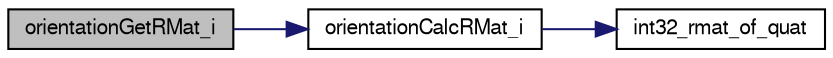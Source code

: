 digraph "orientationGetRMat_i"
{
  edge [fontname="FreeSans",fontsize="10",labelfontname="FreeSans",labelfontsize="10"];
  node [fontname="FreeSans",fontsize="10",shape=record];
  rankdir="LR";
  Node1 [label="orientationGetRMat_i",height=0.2,width=0.4,color="black", fillcolor="grey75", style="filled", fontcolor="black"];
  Node1 -> Node2 [color="midnightblue",fontsize="10",style="solid",fontname="FreeSans"];
  Node2 [label="orientationCalcRMat_i",height=0.2,width=0.4,color="black", fillcolor="white", style="filled",URL="$group__math__orientation__representation.html#ga8d3a2d675e2693d1780d587cd392d96a"];
  Node2 -> Node3 [color="midnightblue",fontsize="10",style="solid",fontname="FreeSans"];
  Node3 [label="int32_rmat_of_quat",height=0.2,width=0.4,color="black", fillcolor="white", style="filled",URL="$group__math__algebra__int.html#ga3cee8bb86ebb6befea5e2b4a97b3326f",tooltip="Convert unit quaternion to rotation matrix. "];
}
